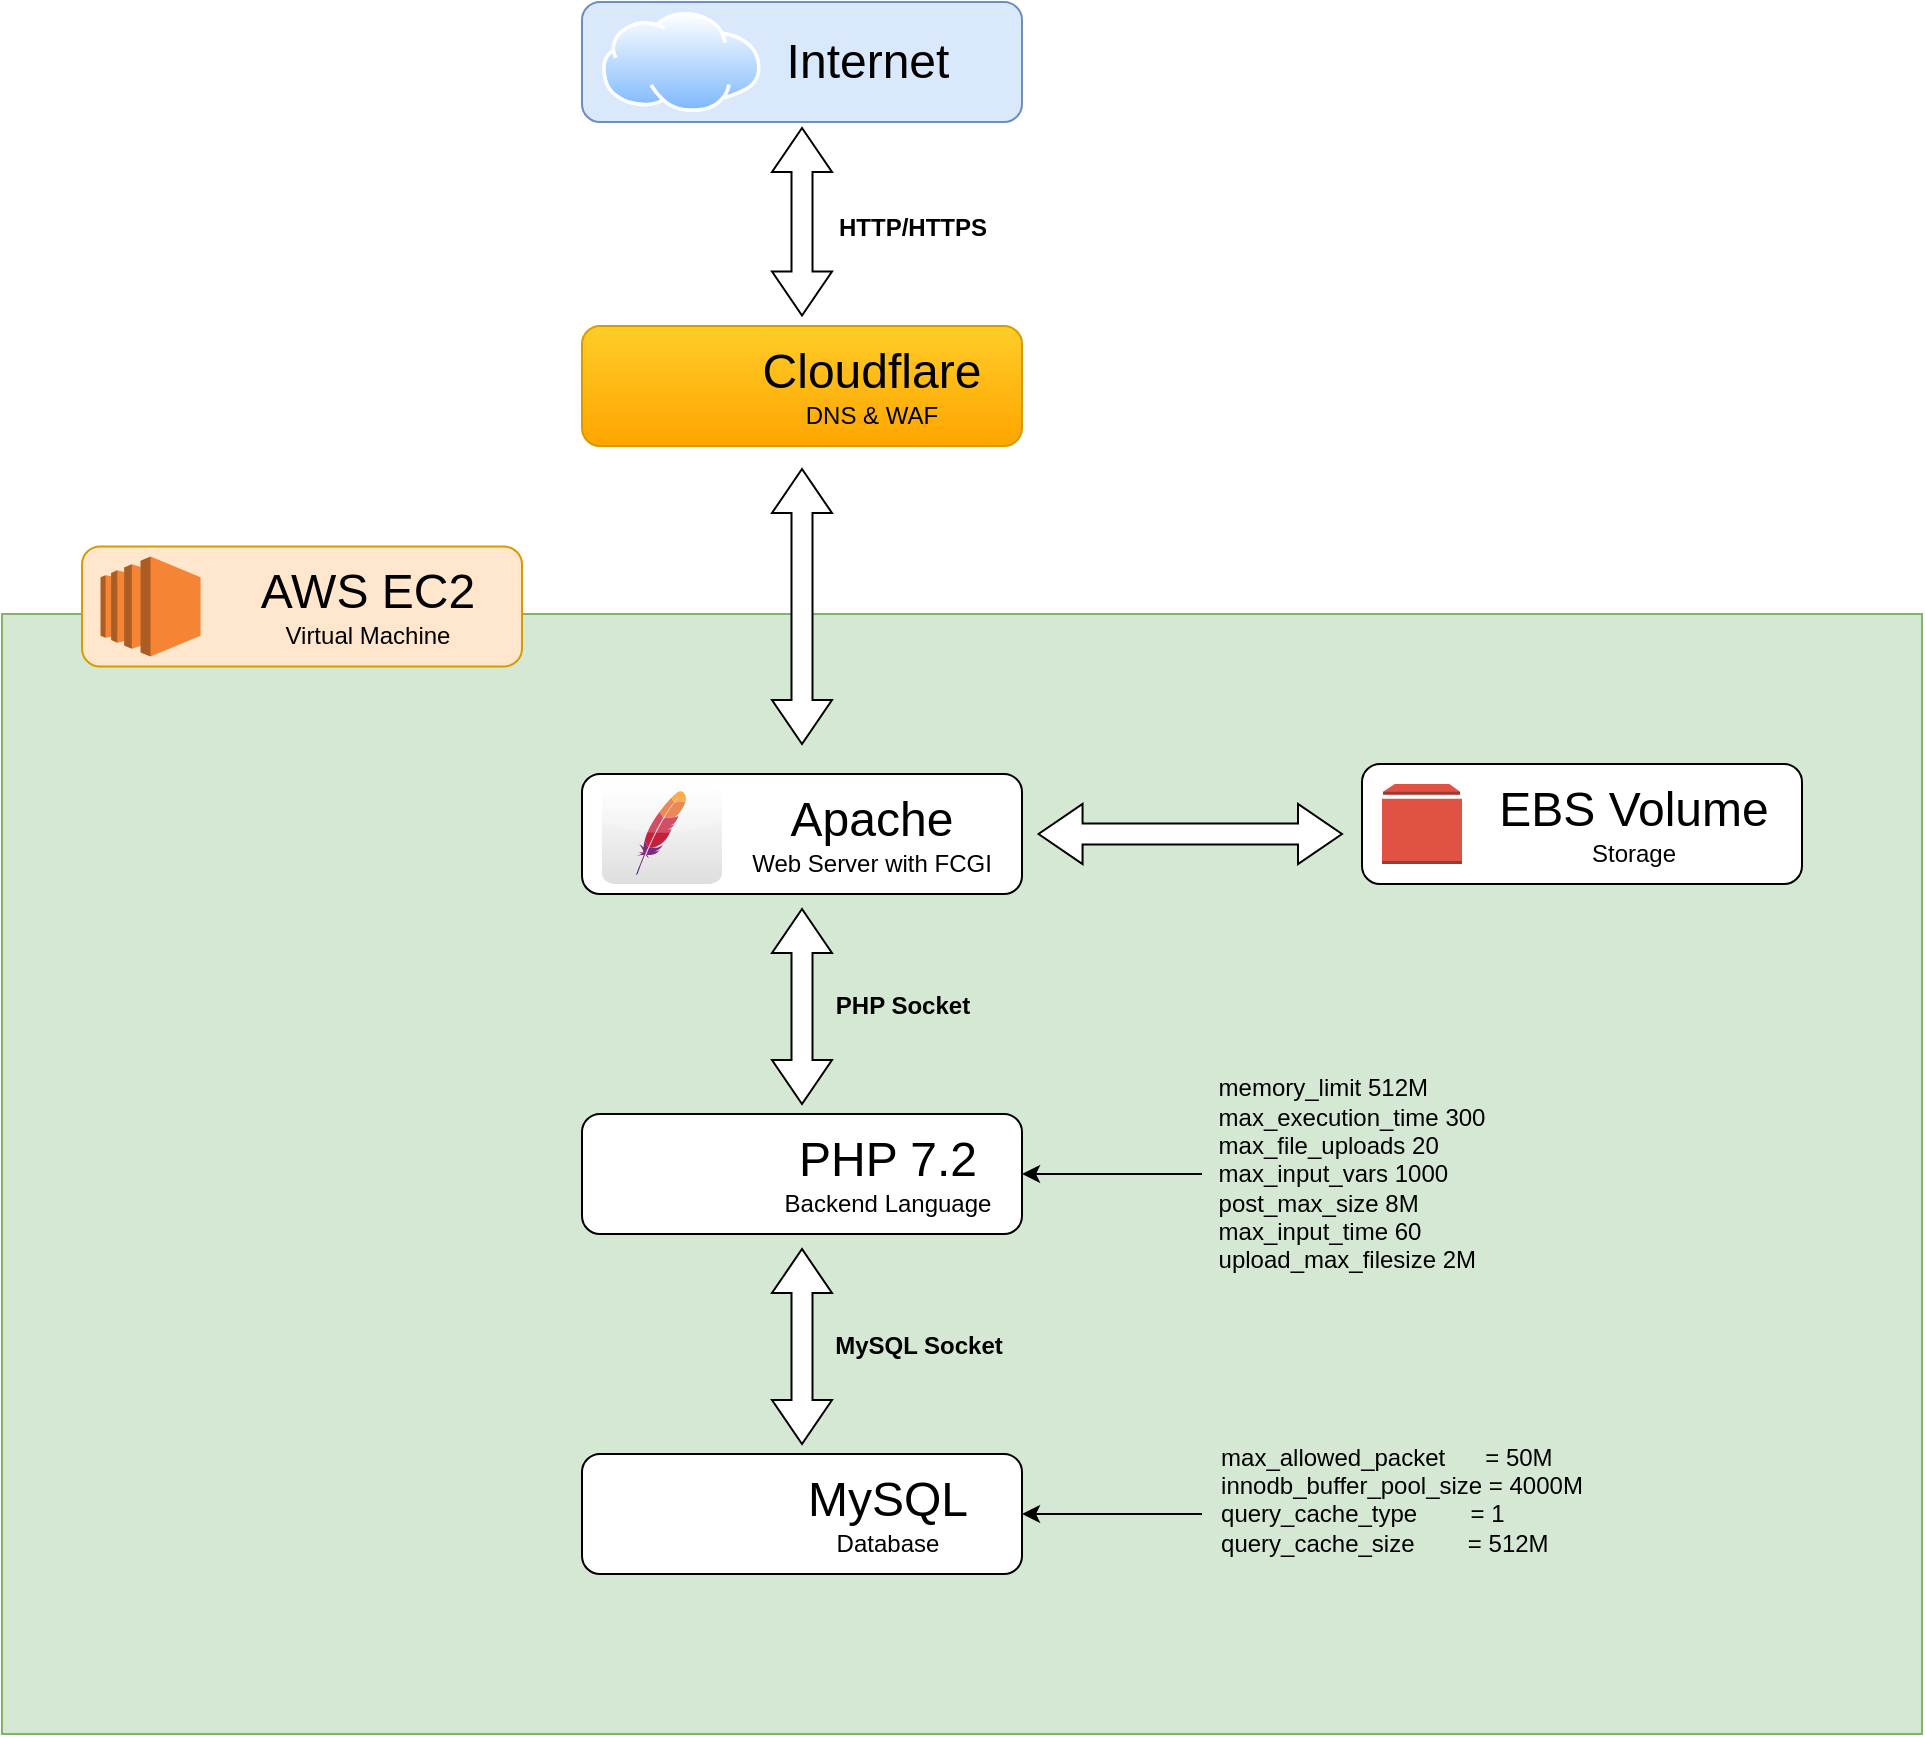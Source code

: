 <mxfile version="14.9.6" type="github">
  <diagram id="FTrK58_dnfsZAVpMx4PE" name="Page-1">
    <mxGraphModel dx="1350" dy="769" grid="1" gridSize="10" guides="1" tooltips="1" connect="1" arrows="1" fold="1" page="1" pageScale="1" pageWidth="850" pageHeight="1100" math="0" shadow="0">
      <root>
        <mxCell id="0" />
        <mxCell id="1" parent="0" />
        <mxCell id="K48FHjjBpR2AsC8Obe6D-17" value="" style="rounded=0;whiteSpace=wrap;html=1;fillColor=#d5e8d4;strokeColor=#82b366;" vertex="1" parent="1">
          <mxGeometry x="40" y="320" width="960" height="560" as="geometry" />
        </mxCell>
        <mxCell id="aEkkk-6x4j_KzVjlJegc-29" value="" style="rounded=1;whiteSpace=wrap;html=1;" parent="1" vertex="1">
          <mxGeometry x="330" y="570" width="220" height="60" as="geometry" />
        </mxCell>
        <mxCell id="aEkkk-6x4j_KzVjlJegc-26" value="" style="rounded=1;whiteSpace=wrap;html=1;" parent="1" vertex="1">
          <mxGeometry x="330.0" y="740" width="220" height="60" as="geometry" />
        </mxCell>
        <mxCell id="aEkkk-6x4j_KzVjlJegc-23" value="" style="rounded=1;whiteSpace=wrap;html=1;" parent="1" vertex="1">
          <mxGeometry x="330" y="400" width="220" height="60" as="geometry" />
        </mxCell>
        <mxCell id="aEkkk-6x4j_KzVjlJegc-19" value="" style="rounded=1;whiteSpace=wrap;html=1;fillColor=#dae8fc;strokeColor=#6c8ebf;" parent="1" vertex="1">
          <mxGeometry x="330" y="14" width="220" height="60" as="geometry" />
        </mxCell>
        <mxCell id="aEkkk-6x4j_KzVjlJegc-17" value="" style="rounded=1;whiteSpace=wrap;html=1;gradientColor=#ffa500;fillColor=#ffcd28;strokeColor=#d79b00;" parent="1" vertex="1">
          <mxGeometry x="330" y="176" width="220" height="60" as="geometry" />
        </mxCell>
        <mxCell id="aEkkk-6x4j_KzVjlJegc-1" value="" style="dashed=0;outlineConnect=0;html=1;align=center;labelPosition=center;verticalLabelPosition=bottom;verticalAlign=top;shape=mxgraph.webicons.apache;gradientColor=#DFDEDE" parent="1" vertex="1">
          <mxGeometry x="340" y="405" width="60" height="50" as="geometry" />
        </mxCell>
        <mxCell id="aEkkk-6x4j_KzVjlJegc-2" value="" style="aspect=fixed;perimeter=ellipsePerimeter;html=1;align=center;shadow=0;dashed=0;spacingTop=3;image;image=img/lib/active_directory/internet_cloud.svg;" parent="1" vertex="1">
          <mxGeometry x="340" y="19" width="79.37" height="50" as="geometry" />
        </mxCell>
        <mxCell id="aEkkk-6x4j_KzVjlJegc-3" value="" style="shape=image;html=1;verticalAlign=top;verticalLabelPosition=bottom;labelBackgroundColor=#ffffff;imageAspect=0;aspect=fixed;image=https://cdn4.iconfinder.com/data/icons/logos-and-brands/512/256_Php_logo-128.png" parent="1" vertex="1">
          <mxGeometry x="336.4" y="562" width="76" height="76" as="geometry" />
        </mxCell>
        <mxCell id="aEkkk-6x4j_KzVjlJegc-6" value="&lt;font style=&quot;font-size: 24px&quot;&gt;Internet&lt;/font&gt;" style="text;html=1;strokeColor=none;fillColor=none;align=center;verticalAlign=middle;whiteSpace=wrap;rounded=0;" parent="1" vertex="1">
          <mxGeometry x="398" y="19" width="150" height="50" as="geometry" />
        </mxCell>
        <mxCell id="aEkkk-6x4j_KzVjlJegc-16" value="" style="shape=image;html=1;verticalAlign=top;verticalLabelPosition=bottom;labelBackgroundColor=#ffffff;imageAspect=0;aspect=fixed;image=https://cdn4.iconfinder.com/data/icons/logos-brands-5/24/cloudflare-128.png" parent="1" vertex="1">
          <mxGeometry x="340" y="172" width="68" height="68" as="geometry" />
        </mxCell>
        <mxCell id="aEkkk-6x4j_KzVjlJegc-18" value="&lt;font&gt;&lt;span style=&quot;font-size: 24px&quot;&gt;Cloudflare&lt;/span&gt;&lt;br&gt;&lt;font style=&quot;font-size: 12px&quot;&gt;DNS &amp;amp; WAF&lt;/font&gt;&lt;br&gt;&lt;/font&gt;" style="text;html=1;strokeColor=none;fillColor=none;align=center;verticalAlign=middle;whiteSpace=wrap;rounded=0;" parent="1" vertex="1">
          <mxGeometry x="400" y="181" width="150" height="50" as="geometry" />
        </mxCell>
        <mxCell id="aEkkk-6x4j_KzVjlJegc-25" value="&lt;font&gt;&lt;span style=&quot;font-size: 24px&quot;&gt;Apache&lt;/span&gt;&lt;br&gt;&lt;font style=&quot;font-size: 12px&quot;&gt;Web Server with FCGI&lt;/font&gt;&lt;br&gt;&lt;/font&gt;" style="text;html=1;strokeColor=none;fillColor=none;align=center;verticalAlign=middle;whiteSpace=wrap;rounded=0;" parent="1" vertex="1">
          <mxGeometry x="400" y="405" width="150" height="50" as="geometry" />
        </mxCell>
        <mxCell id="aEkkk-6x4j_KzVjlJegc-28" value="&lt;span style=&quot;font-size: 24px&quot;&gt;MySQL&lt;/span&gt;&lt;br&gt;&lt;font style=&quot;font-size: 12px&quot;&gt;Database&lt;/font&gt;" style="text;html=1;strokeColor=none;fillColor=none;align=center;verticalAlign=middle;whiteSpace=wrap;rounded=0;" parent="1" vertex="1">
          <mxGeometry x="408.28" y="745" width="150" height="50" as="geometry" />
        </mxCell>
        <mxCell id="aEkkk-6x4j_KzVjlJegc-31" value="&lt;font&gt;&lt;span style=&quot;font-size: 24px&quot;&gt;PHP 7.2&lt;/span&gt;&lt;br&gt;&lt;font style=&quot;font-size: 12px&quot;&gt;Backend Language&lt;/font&gt;&lt;br&gt;&lt;/font&gt;" style="text;html=1;strokeColor=none;fillColor=none;align=center;verticalAlign=middle;whiteSpace=wrap;rounded=0;" parent="1" vertex="1">
          <mxGeometry x="408.28" y="575" width="150" height="50" as="geometry" />
        </mxCell>
        <mxCell id="aEkkk-6x4j_KzVjlJegc-32" value="" style="rounded=1;whiteSpace=wrap;html=1;fillColor=#ffe6cc;strokeColor=#d79b00;" parent="1" vertex="1">
          <mxGeometry x="80" y="286.25" width="220" height="60" as="geometry" />
        </mxCell>
        <mxCell id="aEkkk-6x4j_KzVjlJegc-34" value="&lt;span style=&quot;font-size: 24px&quot;&gt;AWS EC2&lt;/span&gt;&lt;br&gt;&lt;font style=&quot;font-size: 12px&quot;&gt;Virtual Machine&lt;/font&gt;" style="text;html=1;strokeColor=none;fillColor=none;align=center;verticalAlign=middle;whiteSpace=wrap;rounded=0;" parent="1" vertex="1">
          <mxGeometry x="148" y="291.25" width="150" height="50" as="geometry" />
        </mxCell>
        <mxCell id="aEkkk-6x4j_KzVjlJegc-35" value="" style="outlineConnect=0;dashed=0;verticalLabelPosition=bottom;verticalAlign=top;align=center;html=1;shape=mxgraph.aws3.ec2;fillColor=#F58534;gradientColor=none;" parent="1" vertex="1">
          <mxGeometry x="89.28" y="291.25" width="50" height="50" as="geometry" />
        </mxCell>
        <mxCell id="aEkkk-6x4j_KzVjlJegc-36" value="" style="shape=image;html=1;verticalAlign=top;verticalLabelPosition=bottom;labelBackgroundColor=#ffffff;imageAspect=0;aspect=fixed;image=https://cdn3.iconfinder.com/data/icons/freeapplication/png/24x24/Database.png" parent="1" vertex="1">
          <mxGeometry x="345.6" y="745" width="50" height="50" as="geometry" />
        </mxCell>
        <mxCell id="aEkkk-6x4j_KzVjlJegc-37" value="" style="html=1;shadow=0;dashed=0;align=center;verticalAlign=middle;shape=mxgraph.arrows2.twoWayArrow;dy=0.65;dx=22;rotation=90;" parent="1" vertex="1">
          <mxGeometry x="393.13" y="108.88" width="93.75" height="30" as="geometry" />
        </mxCell>
        <mxCell id="aEkkk-6x4j_KzVjlJegc-46" style="edgeStyle=orthogonalEdgeStyle;rounded=0;orthogonalLoop=1;jettySize=auto;html=1;exitX=0;exitY=0.5;exitDx=0;exitDy=0;entryX=0.945;entryY=0.5;entryDx=0;entryDy=0;entryPerimeter=0;" parent="1" source="aEkkk-6x4j_KzVjlJegc-41" target="aEkkk-6x4j_KzVjlJegc-31" edge="1">
          <mxGeometry relative="1" as="geometry" />
        </mxCell>
        <mxCell id="aEkkk-6x4j_KzVjlJegc-41" value="&lt;div style=&quot;text-align: justify&quot;&gt;memory_limit&lt;span&gt; &lt;/span&gt;512M&lt;/div&gt;&lt;div style=&quot;text-align: justify&quot;&gt;max_execution_time&lt;span&gt; &lt;/span&gt;300&lt;/div&gt;&lt;div style=&quot;text-align: justify&quot;&gt;max_file_uploads&lt;span&gt; &lt;/span&gt;20&lt;/div&gt;&lt;div style=&quot;text-align: justify&quot;&gt;max_input_vars&lt;span&gt; &lt;/span&gt;1000&lt;/div&gt;&lt;div style=&quot;text-align: justify&quot;&gt;post_max_size&lt;span&gt; &lt;/span&gt;8M&lt;/div&gt;&lt;div style=&quot;text-align: justify&quot;&gt;max_input_time&lt;span&gt; &lt;/span&gt;60&lt;/div&gt;&lt;div style=&quot;text-align: justify&quot;&gt;upload_max_filesize&lt;span&gt; &lt;/span&gt;2M&lt;/div&gt;" style="text;html=1;strokeColor=none;fillColor=none;align=center;verticalAlign=middle;whiteSpace=wrap;rounded=0;" parent="1" vertex="1">
          <mxGeometry x="640" y="550" width="150" height="100" as="geometry" />
        </mxCell>
        <mxCell id="K48FHjjBpR2AsC8Obe6D-6" style="edgeStyle=orthogonalEdgeStyle;rounded=0;orthogonalLoop=1;jettySize=auto;html=1;exitX=0;exitY=0.5;exitDx=0;exitDy=0;entryX=0.945;entryY=0.5;entryDx=0;entryDy=0;entryPerimeter=0;" edge="1" parent="1" source="aEkkk-6x4j_KzVjlJegc-44" target="aEkkk-6x4j_KzVjlJegc-28">
          <mxGeometry relative="1" as="geometry" />
        </mxCell>
        <mxCell id="aEkkk-6x4j_KzVjlJegc-44" value="&lt;div style=&quot;text-align: justify&quot;&gt;&lt;div&gt;max_allowed_packet&amp;nbsp; &amp;nbsp; &amp;nbsp; = 50M&lt;/div&gt;&lt;div&gt;innodb_buffer_pool_size = 4000M&lt;/div&gt;&lt;div&gt;query_cache_type&amp;nbsp; &amp;nbsp; &amp;nbsp; &amp;nbsp; = 1&lt;/div&gt;&lt;div&gt;query_cache_size&amp;nbsp; &amp;nbsp; &amp;nbsp; &amp;nbsp; = 512M&lt;/div&gt;&lt;div&gt;&lt;br&gt;&lt;/div&gt;&lt;/div&gt;" style="text;html=1;strokeColor=none;fillColor=none;align=center;verticalAlign=middle;whiteSpace=wrap;rounded=0;" parent="1" vertex="1">
          <mxGeometry x="640" y="720" width="200" height="100" as="geometry" />
        </mxCell>
        <mxCell id="K48FHjjBpR2AsC8Obe6D-3" value="&lt;b&gt;HTTP/HTTPS&lt;/b&gt;" style="text;html=1;align=center;verticalAlign=middle;resizable=0;points=[];autosize=1;strokeColor=none;" vertex="1" parent="1">
          <mxGeometry x="450" y="117" width="90" height="20" as="geometry" />
        </mxCell>
        <mxCell id="K48FHjjBpR2AsC8Obe6D-5" value="" style="html=1;shadow=0;dashed=0;align=center;verticalAlign=middle;shape=mxgraph.arrows2.twoWayArrow;dy=0.65;dx=22;rotation=90;" vertex="1" parent="1">
          <mxGeometry x="371.25" y="301.25" width="137.5" height="30" as="geometry" />
        </mxCell>
        <mxCell id="K48FHjjBpR2AsC8Obe6D-9" value="" style="html=1;shadow=0;dashed=0;align=center;verticalAlign=middle;shape=mxgraph.arrows2.twoWayArrow;dy=0.65;dx=22;rotation=90;" vertex="1" parent="1">
          <mxGeometry x="391.25" y="501.25" width="97.5" height="30" as="geometry" />
        </mxCell>
        <mxCell id="K48FHjjBpR2AsC8Obe6D-10" value="" style="html=1;shadow=0;dashed=0;align=center;verticalAlign=middle;shape=mxgraph.arrows2.twoWayArrow;dy=0.65;dx=22;rotation=90;" vertex="1" parent="1">
          <mxGeometry x="391.25" y="671.25" width="97.5" height="30" as="geometry" />
        </mxCell>
        <mxCell id="K48FHjjBpR2AsC8Obe6D-11" value="" style="rounded=1;whiteSpace=wrap;html=1;" vertex="1" parent="1">
          <mxGeometry x="720" y="395" width="220" height="60" as="geometry" />
        </mxCell>
        <mxCell id="K48FHjjBpR2AsC8Obe6D-13" value="" style="outlineConnect=0;dashed=0;verticalLabelPosition=bottom;verticalAlign=top;align=center;html=1;shape=mxgraph.aws3.volume;fillColor=#E05243;gradientColor=none;" vertex="1" parent="1">
          <mxGeometry x="730" y="405" width="40" height="40" as="geometry" />
        </mxCell>
        <mxCell id="K48FHjjBpR2AsC8Obe6D-14" value="&lt;font style=&quot;font-size: 24px&quot;&gt;EBS Volume&lt;br&gt;&lt;/font&gt;Storage" style="text;html=1;strokeColor=none;fillColor=none;align=center;verticalAlign=middle;whiteSpace=wrap;rounded=0;" vertex="1" parent="1">
          <mxGeometry x="781.25" y="400" width="150" height="50" as="geometry" />
        </mxCell>
        <mxCell id="K48FHjjBpR2AsC8Obe6D-15" value="" style="html=1;shadow=0;dashed=0;align=center;verticalAlign=middle;shape=mxgraph.arrows2.twoWayArrow;dy=0.65;dx=22;rotation=0;" vertex="1" parent="1">
          <mxGeometry x="558.28" y="415" width="151.72" height="30" as="geometry" />
        </mxCell>
        <mxCell id="K48FHjjBpR2AsC8Obe6D-19" value="&lt;b&gt;PHP Socket&lt;/b&gt;" style="text;html=1;align=center;verticalAlign=middle;resizable=0;points=[];autosize=1;strokeColor=none;" vertex="1" parent="1">
          <mxGeometry x="450" y="506.25" width="80" height="20" as="geometry" />
        </mxCell>
        <mxCell id="K48FHjjBpR2AsC8Obe6D-20" value="&lt;b&gt;MySQL Socket&lt;/b&gt;" style="text;html=1;align=center;verticalAlign=middle;resizable=0;points=[];autosize=1;strokeColor=none;" vertex="1" parent="1">
          <mxGeometry x="448" y="676.25" width="100" height="20" as="geometry" />
        </mxCell>
      </root>
    </mxGraphModel>
  </diagram>
</mxfile>
